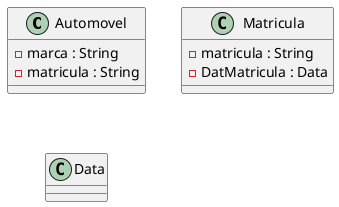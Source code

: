 @startuml

class Automovel{
    - marca : String
    - matricula : String
}

class Matricula{
    - matricula : String
    - DatMatricula : Data
}

class Data{
}




@enduml